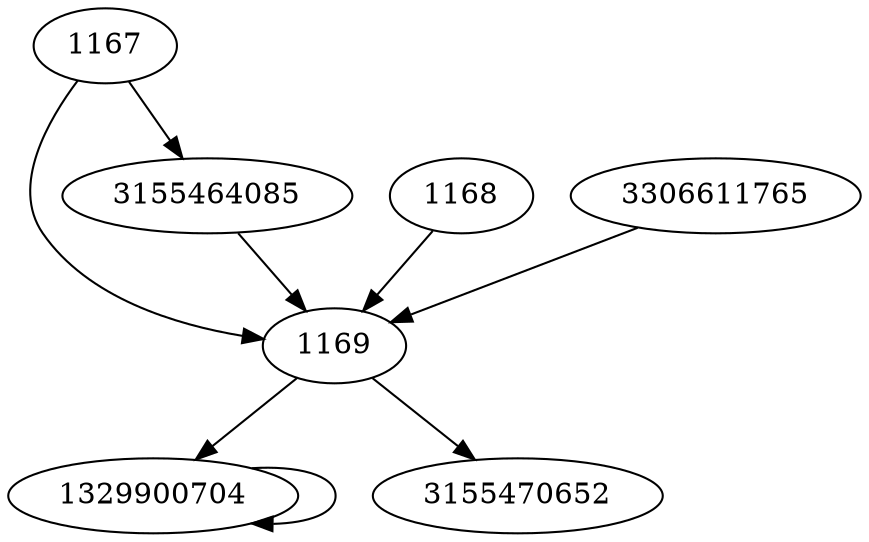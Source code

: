 digraph  {
1329900704;
1167;
1168;
1169;
3306611765;
3155464085;
3155470652;
1329900704 -> 1329900704;
1167 -> 3155464085;
1167 -> 1169;
1168 -> 1169;
1169 -> 3155470652;
1169 -> 1329900704;
3306611765 -> 1169;
3155464085 -> 1169;
}
